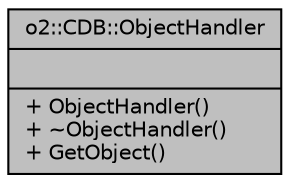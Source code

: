 digraph "o2::CDB::ObjectHandler"
{
 // INTERACTIVE_SVG=YES
  bgcolor="transparent";
  edge [fontname="Helvetica",fontsize="10",labelfontname="Helvetica",labelfontsize="10"];
  node [fontname="Helvetica",fontsize="10",shape=record];
  Node1 [label="{o2::CDB::ObjectHandler\n||+ ObjectHandler()\l+ ~ObjectHandler()\l+ GetObject()\l}",height=0.2,width=0.4,color="black", fillcolor="grey75", style="filled" fontcolor="black"];
}
